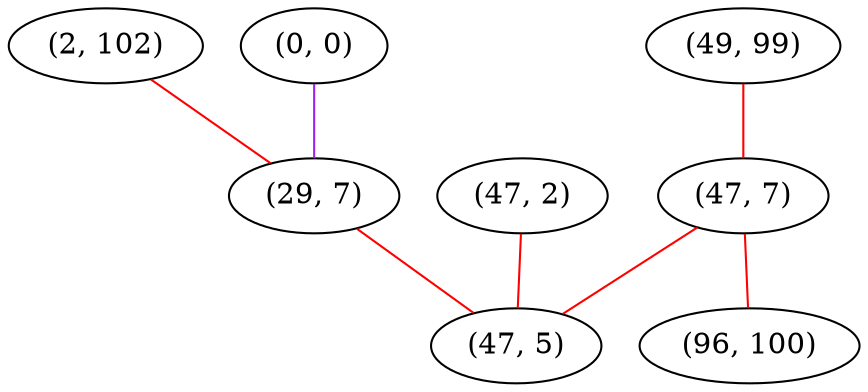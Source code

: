 graph "" {
"(2, 102)";
"(47, 2)";
"(0, 0)";
"(49, 99)";
"(47, 7)";
"(29, 7)";
"(96, 100)";
"(47, 5)";
"(2, 102)" -- "(29, 7)"  [color=red, key=0, weight=1];
"(47, 2)" -- "(47, 5)"  [color=red, key=0, weight=1];
"(0, 0)" -- "(29, 7)"  [color=purple, key=0, weight=4];
"(49, 99)" -- "(47, 7)"  [color=red, key=0, weight=1];
"(47, 7)" -- "(47, 5)"  [color=red, key=0, weight=1];
"(47, 7)" -- "(96, 100)"  [color=red, key=0, weight=1];
"(29, 7)" -- "(47, 5)"  [color=red, key=0, weight=1];
}
